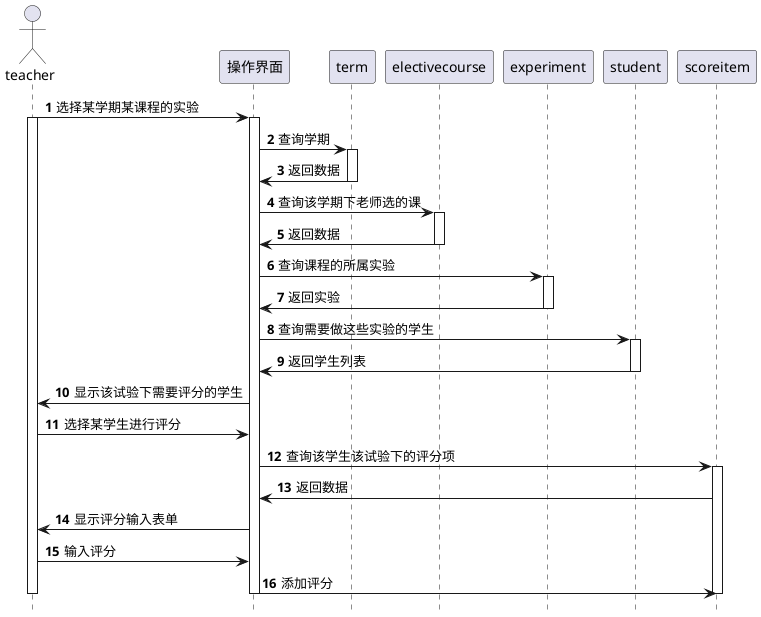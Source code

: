@startuml
autonumber
hide footbox
actor teacher as ls
participant 操作界面 as jm
participant term as xq
participant electivecourse as xk
participant experiment as sy
participant student as xs
participant scoreitem as pfx
ls->jm:选择某学期某课程的实验
activate ls
activate jm
jm->xq:查询学期
activate xq
xq->jm:返回数据
deactivate xq
jm->xk:查询该学期下老师选的课
activate xk
xk->jm:返回数据
deactivate xk
jm->sy:查询课程的所属实验
activate sy
sy->jm:返回实验
deactivate sy
jm->xs:查询需要做这些实验的学生
activate xs
xs->jm:返回学生列表
deactivate xs
jm->ls:显示该试验下需要评分的学生
ls->jm:选择某学生进行评分
jm->pfx:查询该学生该试验下的评分项
activate pfx
pfx->jm:返回数据
jm->ls:显示评分输入表单
ls->jm:输入评分
jm->pfx:添加评分
deactivate pfx
deactivate jm
deactivate ls
@enduml